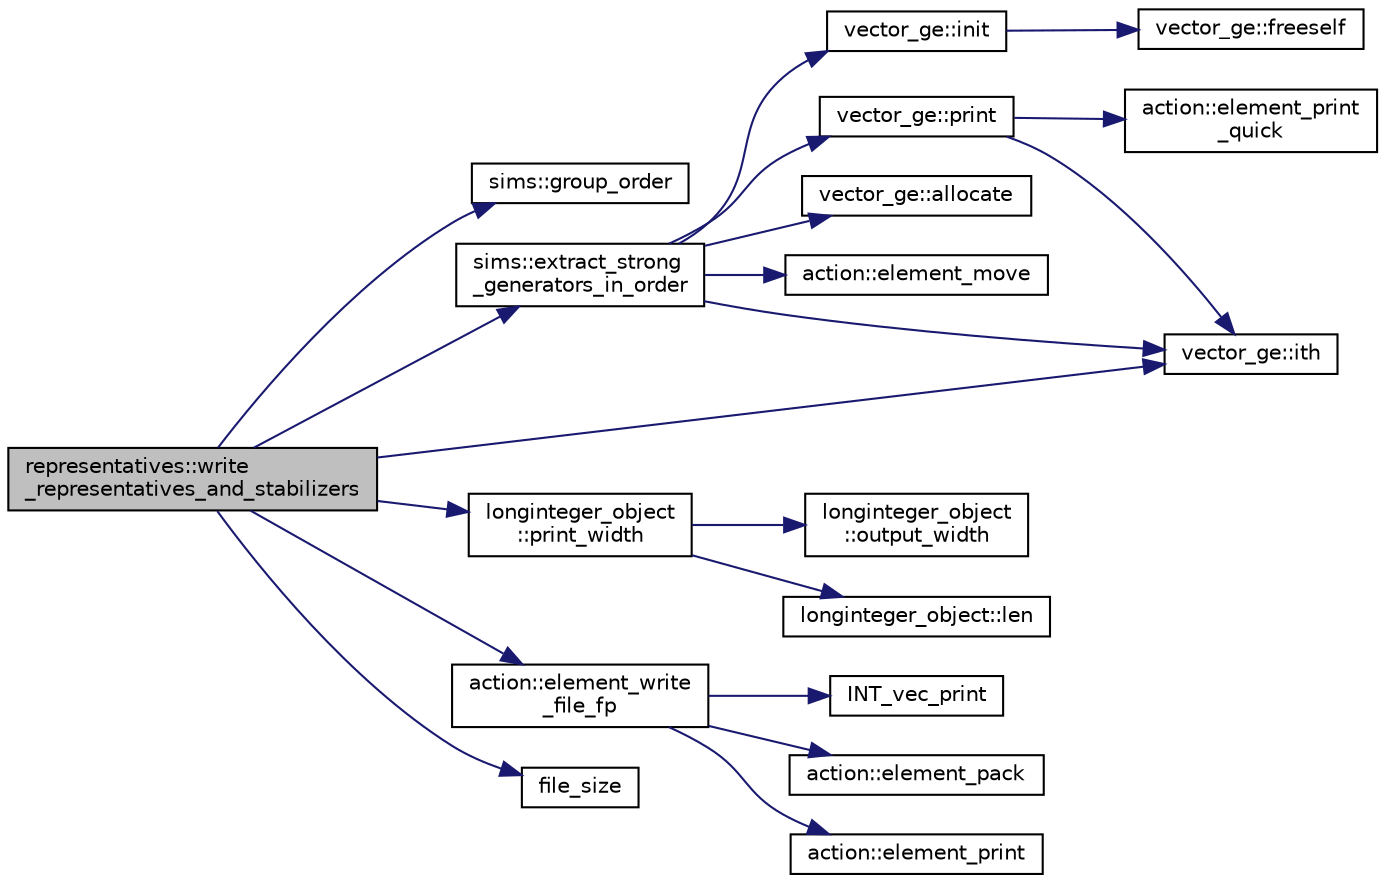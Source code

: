 digraph "representatives::write_representatives_and_stabilizers"
{
  edge [fontname="Helvetica",fontsize="10",labelfontname="Helvetica",labelfontsize="10"];
  node [fontname="Helvetica",fontsize="10",shape=record];
  rankdir="LR";
  Node149 [label="representatives::write\l_representatives_and_stabilizers",height=0.2,width=0.4,color="black", fillcolor="grey75", style="filled", fontcolor="black"];
  Node149 -> Node150 [color="midnightblue",fontsize="10",style="solid",fontname="Helvetica"];
  Node150 [label="sims::group_order",height=0.2,width=0.4,color="black", fillcolor="white", style="filled",URL="$d9/df3/classsims.html#aa442445175656570fa35febbe790efad"];
  Node149 -> Node151 [color="midnightblue",fontsize="10",style="solid",fontname="Helvetica"];
  Node151 [label="sims::extract_strong\l_generators_in_order",height=0.2,width=0.4,color="black", fillcolor="white", style="filled",URL="$d9/df3/classsims.html#aeaf4ae6bb916342a66470730af69923a"];
  Node151 -> Node152 [color="midnightblue",fontsize="10",style="solid",fontname="Helvetica"];
  Node152 [label="vector_ge::init",height=0.2,width=0.4,color="black", fillcolor="white", style="filled",URL="$d4/d6e/classvector__ge.html#afe1d6befd1f1501e6be34afbaa9d30a8"];
  Node152 -> Node153 [color="midnightblue",fontsize="10",style="solid",fontname="Helvetica"];
  Node153 [label="vector_ge::freeself",height=0.2,width=0.4,color="black", fillcolor="white", style="filled",URL="$d4/d6e/classvector__ge.html#aa002e4b715cc73a9b8b367d29700b452"];
  Node151 -> Node154 [color="midnightblue",fontsize="10",style="solid",fontname="Helvetica"];
  Node154 [label="vector_ge::allocate",height=0.2,width=0.4,color="black", fillcolor="white", style="filled",URL="$d4/d6e/classvector__ge.html#a35b062a9201b30f0a87bf87702d243ae"];
  Node151 -> Node155 [color="midnightblue",fontsize="10",style="solid",fontname="Helvetica"];
  Node155 [label="action::element_move",height=0.2,width=0.4,color="black", fillcolor="white", style="filled",URL="$d2/d86/classaction.html#a550947491bbb534d3d7951f50198a874"];
  Node151 -> Node156 [color="midnightblue",fontsize="10",style="solid",fontname="Helvetica"];
  Node156 [label="vector_ge::ith",height=0.2,width=0.4,color="black", fillcolor="white", style="filled",URL="$d4/d6e/classvector__ge.html#a1ff002e8b746a9beb119d57dcd4a15ff"];
  Node151 -> Node157 [color="midnightblue",fontsize="10",style="solid",fontname="Helvetica"];
  Node157 [label="vector_ge::print",height=0.2,width=0.4,color="black", fillcolor="white", style="filled",URL="$d4/d6e/classvector__ge.html#a0d260cce035c20b32d7989c50670aa8a"];
  Node157 -> Node158 [color="midnightblue",fontsize="10",style="solid",fontname="Helvetica"];
  Node158 [label="action::element_print\l_quick",height=0.2,width=0.4,color="black", fillcolor="white", style="filled",URL="$d2/d86/classaction.html#a4844680cf6750396f76494a28655265b"];
  Node157 -> Node156 [color="midnightblue",fontsize="10",style="solid",fontname="Helvetica"];
  Node149 -> Node159 [color="midnightblue",fontsize="10",style="solid",fontname="Helvetica"];
  Node159 [label="longinteger_object\l::print_width",height=0.2,width=0.4,color="black", fillcolor="white", style="filled",URL="$dd/d7e/classlonginteger__object.html#a36a64729f6603815c359b0d6c9673478"];
  Node159 -> Node160 [color="midnightblue",fontsize="10",style="solid",fontname="Helvetica"];
  Node160 [label="longinteger_object::len",height=0.2,width=0.4,color="black", fillcolor="white", style="filled",URL="$dd/d7e/classlonginteger__object.html#a0bfeae35be8a6fd44ed7f76413596ab1"];
  Node159 -> Node161 [color="midnightblue",fontsize="10",style="solid",fontname="Helvetica"];
  Node161 [label="longinteger_object\l::output_width",height=0.2,width=0.4,color="black", fillcolor="white", style="filled",URL="$dd/d7e/classlonginteger__object.html#a5d4daf2db78de4c3e12aacfd4ac558af"];
  Node149 -> Node162 [color="midnightblue",fontsize="10",style="solid",fontname="Helvetica"];
  Node162 [label="action::element_write\l_file_fp",height=0.2,width=0.4,color="black", fillcolor="white", style="filled",URL="$d2/d86/classaction.html#a74da797b9df8fdf82b584e065fe9de63"];
  Node162 -> Node163 [color="midnightblue",fontsize="10",style="solid",fontname="Helvetica"];
  Node163 [label="action::element_print",height=0.2,width=0.4,color="black", fillcolor="white", style="filled",URL="$d2/d86/classaction.html#ae38c3ef3c1125213733d63c6fc3c40cd"];
  Node162 -> Node164 [color="midnightblue",fontsize="10",style="solid",fontname="Helvetica"];
  Node164 [label="INT_vec_print",height=0.2,width=0.4,color="black", fillcolor="white", style="filled",URL="$df/dbf/sajeeb_8_c.html#a79a5901af0b47dd0d694109543c027fe"];
  Node162 -> Node165 [color="midnightblue",fontsize="10",style="solid",fontname="Helvetica"];
  Node165 [label="action::element_pack",height=0.2,width=0.4,color="black", fillcolor="white", style="filled",URL="$d2/d86/classaction.html#a48a10a87c09b4b37c36eac1180884140"];
  Node149 -> Node156 [color="midnightblue",fontsize="10",style="solid",fontname="Helvetica"];
  Node149 -> Node166 [color="midnightblue",fontsize="10",style="solid",fontname="Helvetica"];
  Node166 [label="file_size",height=0.2,width=0.4,color="black", fillcolor="white", style="filled",URL="$df/dbf/sajeeb_8_c.html#a5c37cf5785204b6e9adf647dc14d0e50"];
}
